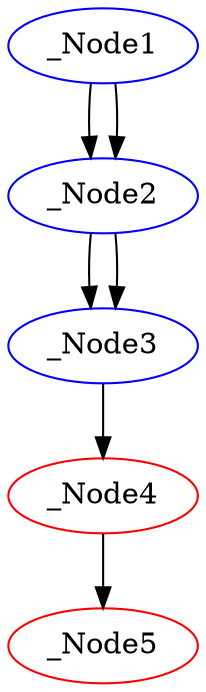 digraph DisconnectedComponentsGraph {
	_Node1 [color=red]
	_Node1 -> _Node2
	_Node2 [color=red]
	_Node2 -> _Node3
	_Node3 [color=red]
	_Node3 -> _Node4
	_Node4 [color=red]
	_Node4 -> _Node5
	_Node5 [color=red]
	_Node1 [color=blue]
	_Node1 -> _Node2
	_Node2 [color=blue]
	_Node2 -> _Node3
	_Node3 [color=blue]
}
